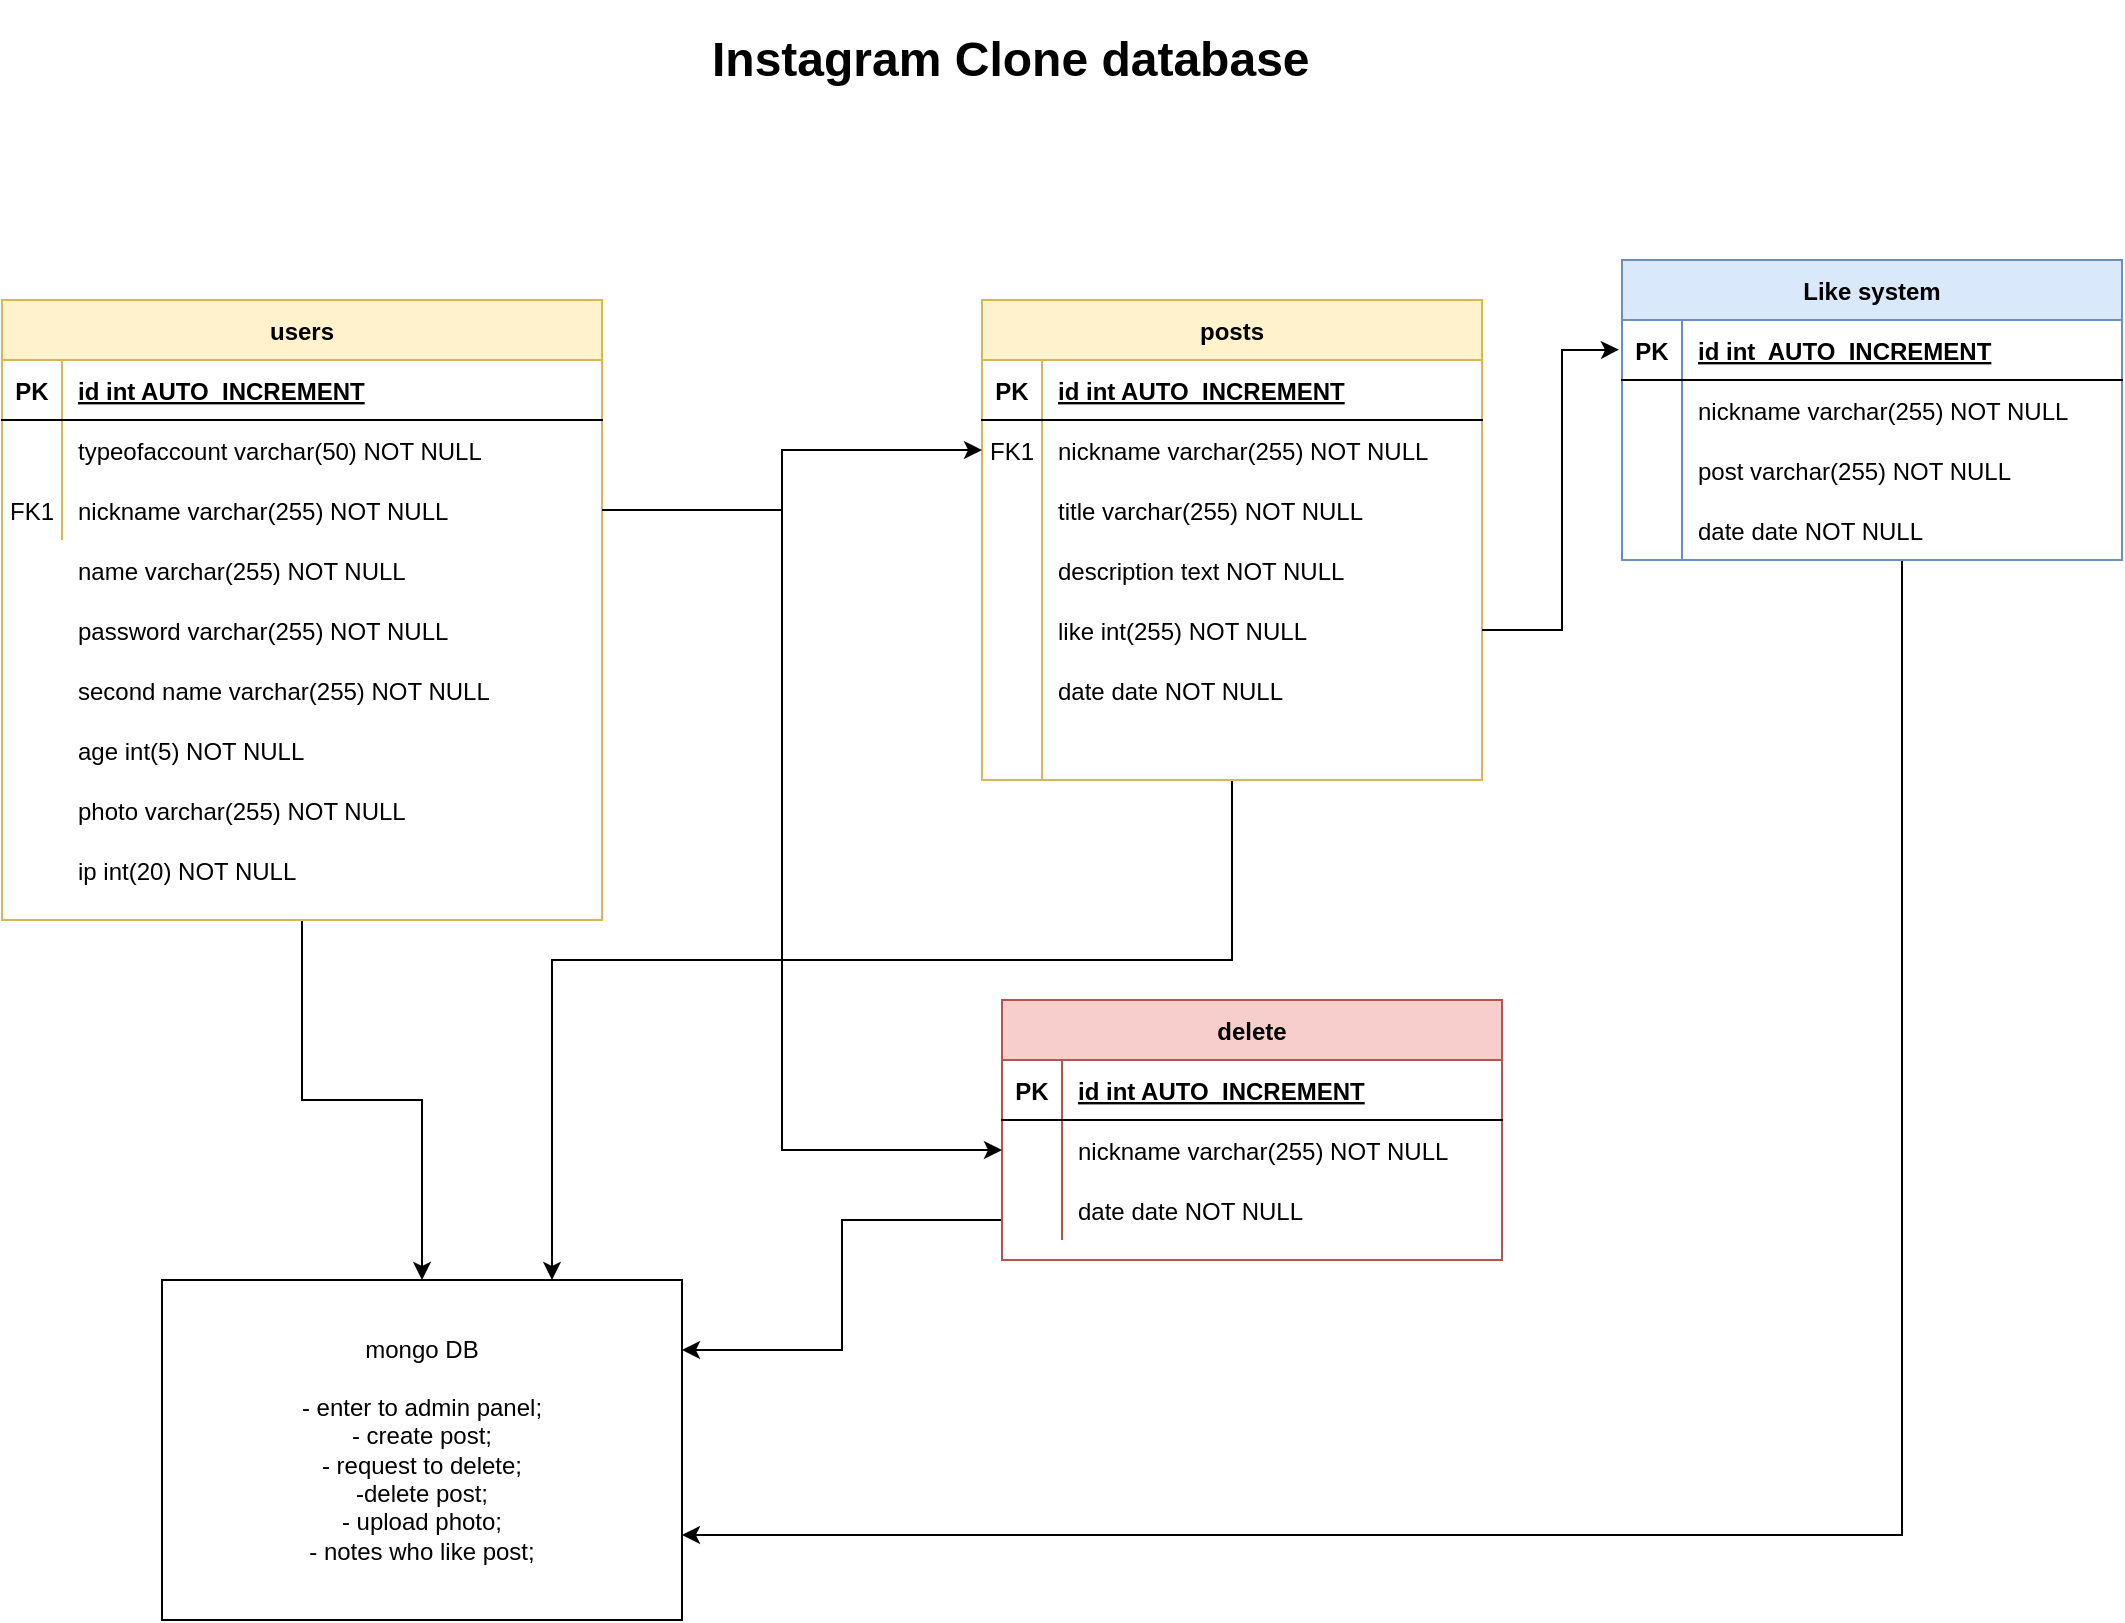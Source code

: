 <mxfile version="13.8.8" type="github">
  <diagram id="R2lEEEUBdFMjLlhIrx00" name="Page-1">
    <mxGraphModel dx="1673" dy="1965" grid="1" gridSize="10" guides="1" tooltips="1" connect="1" arrows="1" fold="1" page="1" pageScale="1" pageWidth="850" pageHeight="1100" math="0" shadow="0" extFonts="Permanent Marker^https://fonts.googleapis.com/css?family=Permanent+Marker">
      <root>
        <mxCell id="0" />
        <mxCell id="1" parent="0" />
        <mxCell id="QIkEINPOBGStjpKCnxDB-57" style="edgeStyle=orthogonalEdgeStyle;rounded=0;orthogonalLoop=1;jettySize=auto;html=1;entryX=0.75;entryY=0;entryDx=0;entryDy=0;" edge="1" parent="1" source="C-vyLk0tnHw3VtMMgP7b-2" target="QIkEINPOBGStjpKCnxDB-55">
          <mxGeometry relative="1" as="geometry">
            <Array as="points">
              <mxPoint x="685" y="450" />
              <mxPoint x="345" y="450" />
            </Array>
          </mxGeometry>
        </mxCell>
        <mxCell id="C-vyLk0tnHw3VtMMgP7b-2" value="posts" style="shape=table;startSize=30;container=1;collapsible=1;childLayout=tableLayout;fixedRows=1;rowLines=0;fontStyle=1;align=center;resizeLast=1;fillColor=#fff2cc;strokeColor=#d6b656;" parent="1" vertex="1">
          <mxGeometry x="560" y="120" width="250" height="240" as="geometry" />
        </mxCell>
        <mxCell id="C-vyLk0tnHw3VtMMgP7b-3" value="" style="shape=partialRectangle;collapsible=0;dropTarget=0;pointerEvents=0;fillColor=none;points=[[0,0.5],[1,0.5]];portConstraint=eastwest;top=0;left=0;right=0;bottom=1;" parent="C-vyLk0tnHw3VtMMgP7b-2" vertex="1">
          <mxGeometry y="30" width="250" height="30" as="geometry" />
        </mxCell>
        <mxCell id="C-vyLk0tnHw3VtMMgP7b-4" value="PK" style="shape=partialRectangle;overflow=hidden;connectable=0;fillColor=none;top=0;left=0;bottom=0;right=0;fontStyle=1;" parent="C-vyLk0tnHw3VtMMgP7b-3" vertex="1">
          <mxGeometry width="30" height="30" as="geometry" />
        </mxCell>
        <mxCell id="C-vyLk0tnHw3VtMMgP7b-5" value="id int AUTO_INCREMENT " style="shape=partialRectangle;overflow=hidden;connectable=0;fillColor=none;top=0;left=0;bottom=0;right=0;align=left;spacingLeft=6;fontStyle=5;" parent="C-vyLk0tnHw3VtMMgP7b-3" vertex="1">
          <mxGeometry x="30" width="220" height="30" as="geometry" />
        </mxCell>
        <mxCell id="QIkEINPOBGStjpKCnxDB-28" value="" style="shape=partialRectangle;collapsible=0;dropTarget=0;pointerEvents=0;fillColor=none;points=[[0,0.5],[1,0.5]];portConstraint=eastwest;top=0;left=0;right=0;bottom=0;" vertex="1" parent="C-vyLk0tnHw3VtMMgP7b-2">
          <mxGeometry y="60" width="250" height="30" as="geometry" />
        </mxCell>
        <mxCell id="QIkEINPOBGStjpKCnxDB-29" value="FK1" style="shape=partialRectangle;overflow=hidden;connectable=0;fillColor=none;top=0;left=0;bottom=0;right=0;" vertex="1" parent="QIkEINPOBGStjpKCnxDB-28">
          <mxGeometry width="30" height="30" as="geometry" />
        </mxCell>
        <mxCell id="QIkEINPOBGStjpKCnxDB-30" value="nickname varchar(255) NOT NULL" style="shape=partialRectangle;overflow=hidden;connectable=0;fillColor=none;top=0;left=0;bottom=0;right=0;align=left;spacingLeft=6;" vertex="1" parent="QIkEINPOBGStjpKCnxDB-28">
          <mxGeometry x="30" width="220" height="30" as="geometry" />
        </mxCell>
        <mxCell id="QIkEINPOBGStjpKCnxDB-12" value="" style="shape=partialRectangle;collapsible=0;dropTarget=0;pointerEvents=0;fillColor=none;points=[[0,0.5],[1,0.5]];portConstraint=eastwest;top=0;left=0;right=0;bottom=0;" vertex="1" parent="C-vyLk0tnHw3VtMMgP7b-2">
          <mxGeometry y="90" width="250" height="30" as="geometry" />
        </mxCell>
        <mxCell id="QIkEINPOBGStjpKCnxDB-13" value="" style="shape=partialRectangle;overflow=hidden;connectable=0;fillColor=none;top=0;left=0;bottom=0;right=0;" vertex="1" parent="QIkEINPOBGStjpKCnxDB-12">
          <mxGeometry width="30" height="30" as="geometry" />
        </mxCell>
        <mxCell id="QIkEINPOBGStjpKCnxDB-14" value="title varchar(255) NOT NULL" style="shape=partialRectangle;overflow=hidden;connectable=0;fillColor=none;top=0;left=0;bottom=0;right=0;align=left;spacingLeft=6;" vertex="1" parent="QIkEINPOBGStjpKCnxDB-12">
          <mxGeometry x="30" width="220" height="30" as="geometry" />
        </mxCell>
        <mxCell id="QIkEINPOBGStjpKCnxDB-18" value="" style="shape=partialRectangle;collapsible=0;dropTarget=0;pointerEvents=0;fillColor=none;points=[[0,0.5],[1,0.5]];portConstraint=eastwest;top=0;left=0;right=0;bottom=0;" vertex="1" parent="C-vyLk0tnHw3VtMMgP7b-2">
          <mxGeometry y="120" width="250" height="30" as="geometry" />
        </mxCell>
        <mxCell id="QIkEINPOBGStjpKCnxDB-19" value="" style="shape=partialRectangle;overflow=hidden;connectable=0;fillColor=none;top=0;left=0;bottom=0;right=0;" vertex="1" parent="QIkEINPOBGStjpKCnxDB-18">
          <mxGeometry width="30" height="30" as="geometry" />
        </mxCell>
        <mxCell id="QIkEINPOBGStjpKCnxDB-20" value="description text NOT NULL" style="shape=partialRectangle;overflow=hidden;connectable=0;fillColor=none;top=0;left=0;bottom=0;right=0;align=left;spacingLeft=6;" vertex="1" parent="QIkEINPOBGStjpKCnxDB-18">
          <mxGeometry x="30" width="220" height="30" as="geometry" />
        </mxCell>
        <mxCell id="QIkEINPOBGStjpKCnxDB-32" value="" style="shape=partialRectangle;collapsible=0;dropTarget=0;pointerEvents=0;fillColor=none;points=[[0,0.5],[1,0.5]];portConstraint=eastwest;top=0;left=0;right=0;bottom=0;" vertex="1" parent="C-vyLk0tnHw3VtMMgP7b-2">
          <mxGeometry y="150" width="250" height="30" as="geometry" />
        </mxCell>
        <mxCell id="QIkEINPOBGStjpKCnxDB-33" value="" style="shape=partialRectangle;overflow=hidden;connectable=0;fillColor=none;top=0;left=0;bottom=0;right=0;" vertex="1" parent="QIkEINPOBGStjpKCnxDB-32">
          <mxGeometry width="30" height="30" as="geometry" />
        </mxCell>
        <mxCell id="QIkEINPOBGStjpKCnxDB-34" value="like int(255) NOT NULL" style="shape=partialRectangle;overflow=hidden;connectable=0;fillColor=none;top=0;left=0;bottom=0;right=0;align=left;spacingLeft=6;" vertex="1" parent="QIkEINPOBGStjpKCnxDB-32">
          <mxGeometry x="30" width="220" height="30" as="geometry" />
        </mxCell>
        <mxCell id="QIkEINPOBGStjpKCnxDB-24" value="" style="shape=partialRectangle;collapsible=0;dropTarget=0;pointerEvents=0;fillColor=none;points=[[0,0.5],[1,0.5]];portConstraint=eastwest;top=0;left=0;right=0;bottom=0;" vertex="1" parent="C-vyLk0tnHw3VtMMgP7b-2">
          <mxGeometry y="180" width="250" height="30" as="geometry" />
        </mxCell>
        <mxCell id="QIkEINPOBGStjpKCnxDB-25" value="" style="shape=partialRectangle;overflow=hidden;connectable=0;fillColor=none;top=0;left=0;bottom=0;right=0;" vertex="1" parent="QIkEINPOBGStjpKCnxDB-24">
          <mxGeometry width="30" height="30" as="geometry" />
        </mxCell>
        <mxCell id="QIkEINPOBGStjpKCnxDB-26" value="date date NOT NULL" style="shape=partialRectangle;overflow=hidden;connectable=0;fillColor=none;top=0;left=0;bottom=0;right=0;align=left;spacingLeft=6;" vertex="1" parent="QIkEINPOBGStjpKCnxDB-24">
          <mxGeometry x="30" width="220" height="30" as="geometry" />
        </mxCell>
        <mxCell id="C-vyLk0tnHw3VtMMgP7b-9" value="" style="shape=partialRectangle;collapsible=0;dropTarget=0;pointerEvents=0;fillColor=none;points=[[0,0.5],[1,0.5]];portConstraint=eastwest;top=0;left=0;right=0;bottom=0;" parent="C-vyLk0tnHw3VtMMgP7b-2" vertex="1">
          <mxGeometry y="210" width="250" height="30" as="geometry" />
        </mxCell>
        <mxCell id="C-vyLk0tnHw3VtMMgP7b-10" value="" style="shape=partialRectangle;overflow=hidden;connectable=0;fillColor=none;top=0;left=0;bottom=0;right=0;" parent="C-vyLk0tnHw3VtMMgP7b-9" vertex="1">
          <mxGeometry width="30" height="30" as="geometry" />
        </mxCell>
        <mxCell id="C-vyLk0tnHw3VtMMgP7b-11" value="" style="shape=partialRectangle;overflow=hidden;connectable=0;fillColor=none;top=0;left=0;bottom=0;right=0;align=left;spacingLeft=6;" parent="C-vyLk0tnHw3VtMMgP7b-9" vertex="1">
          <mxGeometry x="30" width="220" height="30" as="geometry" />
        </mxCell>
        <mxCell id="QIkEINPOBGStjpKCnxDB-50" style="edgeStyle=orthogonalEdgeStyle;rounded=0;orthogonalLoop=1;jettySize=auto;html=1;entryX=1;entryY=0.75;entryDx=0;entryDy=0;" edge="1" parent="1" source="C-vyLk0tnHw3VtMMgP7b-13">
          <mxGeometry relative="1" as="geometry">
            <mxPoint x="410" y="645" as="targetPoint" />
            <Array as="points">
              <mxPoint x="490" y="580" />
              <mxPoint x="490" y="645" />
            </Array>
          </mxGeometry>
        </mxCell>
        <mxCell id="C-vyLk0tnHw3VtMMgP7b-13" value="delete" style="shape=table;startSize=30;container=1;collapsible=1;childLayout=tableLayout;fixedRows=1;rowLines=0;fontStyle=1;align=center;resizeLast=1;fillColor=#f8cecc;strokeColor=#b85450;" parent="1" vertex="1">
          <mxGeometry x="570" y="470" width="250" height="130" as="geometry" />
        </mxCell>
        <mxCell id="C-vyLk0tnHw3VtMMgP7b-14" value="" style="shape=partialRectangle;collapsible=0;dropTarget=0;pointerEvents=0;fillColor=none;points=[[0,0.5],[1,0.5]];portConstraint=eastwest;top=0;left=0;right=0;bottom=1;" parent="C-vyLk0tnHw3VtMMgP7b-13" vertex="1">
          <mxGeometry y="30" width="250" height="30" as="geometry" />
        </mxCell>
        <mxCell id="C-vyLk0tnHw3VtMMgP7b-15" value="PK" style="shape=partialRectangle;overflow=hidden;connectable=0;fillColor=none;top=0;left=0;bottom=0;right=0;fontStyle=1;" parent="C-vyLk0tnHw3VtMMgP7b-14" vertex="1">
          <mxGeometry width="30" height="30" as="geometry" />
        </mxCell>
        <mxCell id="C-vyLk0tnHw3VtMMgP7b-16" value="id int AUTO_INCREMENT " style="shape=partialRectangle;overflow=hidden;connectable=0;fillColor=none;top=0;left=0;bottom=0;right=0;align=left;spacingLeft=6;fontStyle=5;" parent="C-vyLk0tnHw3VtMMgP7b-14" vertex="1">
          <mxGeometry x="30" width="220" height="30" as="geometry" />
        </mxCell>
        <mxCell id="C-vyLk0tnHw3VtMMgP7b-17" value="" style="shape=partialRectangle;collapsible=0;dropTarget=0;pointerEvents=0;fillColor=none;points=[[0,0.5],[1,0.5]];portConstraint=eastwest;top=0;left=0;right=0;bottom=0;" parent="C-vyLk0tnHw3VtMMgP7b-13" vertex="1">
          <mxGeometry y="60" width="250" height="30" as="geometry" />
        </mxCell>
        <mxCell id="C-vyLk0tnHw3VtMMgP7b-18" value="" style="shape=partialRectangle;overflow=hidden;connectable=0;fillColor=none;top=0;left=0;bottom=0;right=0;" parent="C-vyLk0tnHw3VtMMgP7b-17" vertex="1">
          <mxGeometry width="30" height="30" as="geometry" />
        </mxCell>
        <mxCell id="C-vyLk0tnHw3VtMMgP7b-19" value="nickname varchar(255) NOT NULL" style="shape=partialRectangle;overflow=hidden;connectable=0;fillColor=none;top=0;left=0;bottom=0;right=0;align=left;spacingLeft=6;" parent="C-vyLk0tnHw3VtMMgP7b-17" vertex="1">
          <mxGeometry x="30" width="220" height="30" as="geometry" />
        </mxCell>
        <mxCell id="C-vyLk0tnHw3VtMMgP7b-20" value="" style="shape=partialRectangle;collapsible=0;dropTarget=0;pointerEvents=0;fillColor=none;points=[[0,0.5],[1,0.5]];portConstraint=eastwest;top=0;left=0;right=0;bottom=0;" parent="C-vyLk0tnHw3VtMMgP7b-13" vertex="1">
          <mxGeometry y="90" width="250" height="30" as="geometry" />
        </mxCell>
        <mxCell id="C-vyLk0tnHw3VtMMgP7b-21" value="" style="shape=partialRectangle;overflow=hidden;connectable=0;fillColor=none;top=0;left=0;bottom=0;right=0;" parent="C-vyLk0tnHw3VtMMgP7b-20" vertex="1">
          <mxGeometry width="30" height="30" as="geometry" />
        </mxCell>
        <mxCell id="C-vyLk0tnHw3VtMMgP7b-22" value="date date NOT NULL" style="shape=partialRectangle;overflow=hidden;connectable=0;fillColor=none;top=0;left=0;bottom=0;right=0;align=left;spacingLeft=6;" parent="C-vyLk0tnHw3VtMMgP7b-20" vertex="1">
          <mxGeometry x="30" width="220" height="30" as="geometry" />
        </mxCell>
        <mxCell id="QIkEINPOBGStjpKCnxDB-56" style="edgeStyle=orthogonalEdgeStyle;rounded=0;orthogonalLoop=1;jettySize=auto;html=1;entryX=0.5;entryY=0;entryDx=0;entryDy=0;" edge="1" parent="1" source="C-vyLk0tnHw3VtMMgP7b-23" target="QIkEINPOBGStjpKCnxDB-55">
          <mxGeometry relative="1" as="geometry" />
        </mxCell>
        <mxCell id="C-vyLk0tnHw3VtMMgP7b-23" value="users" style="shape=table;startSize=30;container=1;collapsible=1;childLayout=tableLayout;fixedRows=1;rowLines=0;fontStyle=1;align=center;resizeLast=1;fillColor=#fff2cc;strokeColor=#d6b656;" parent="1" vertex="1">
          <mxGeometry x="70" y="120" width="300" height="310" as="geometry" />
        </mxCell>
        <mxCell id="C-vyLk0tnHw3VtMMgP7b-24" value="" style="shape=partialRectangle;collapsible=0;dropTarget=0;pointerEvents=0;fillColor=none;points=[[0,0.5],[1,0.5]];portConstraint=eastwest;top=0;left=0;right=0;bottom=1;" parent="C-vyLk0tnHw3VtMMgP7b-23" vertex="1">
          <mxGeometry y="30" width="300" height="30" as="geometry" />
        </mxCell>
        <mxCell id="C-vyLk0tnHw3VtMMgP7b-25" value="PK" style="shape=partialRectangle;overflow=hidden;connectable=0;fillColor=none;top=0;left=0;bottom=0;right=0;fontStyle=1;" parent="C-vyLk0tnHw3VtMMgP7b-24" vertex="1">
          <mxGeometry width="30" height="30" as="geometry" />
        </mxCell>
        <mxCell id="C-vyLk0tnHw3VtMMgP7b-26" value="id int AUTO_INCREMENT " style="shape=partialRectangle;overflow=hidden;connectable=0;fillColor=none;top=0;left=0;bottom=0;right=0;align=left;spacingLeft=6;fontStyle=5;" parent="C-vyLk0tnHw3VtMMgP7b-24" vertex="1">
          <mxGeometry x="30" width="270" height="30" as="geometry" />
        </mxCell>
        <mxCell id="C-vyLk0tnHw3VtMMgP7b-27" value="" style="shape=partialRectangle;collapsible=0;dropTarget=0;pointerEvents=0;fillColor=none;points=[[0,0.5],[1,0.5]];portConstraint=eastwest;top=0;left=0;right=0;bottom=0;" parent="C-vyLk0tnHw3VtMMgP7b-23" vertex="1">
          <mxGeometry y="60" width="300" height="30" as="geometry" />
        </mxCell>
        <mxCell id="C-vyLk0tnHw3VtMMgP7b-28" value="" style="shape=partialRectangle;overflow=hidden;connectable=0;fillColor=none;top=0;left=0;bottom=0;right=0;" parent="C-vyLk0tnHw3VtMMgP7b-27" vertex="1">
          <mxGeometry width="30" height="30" as="geometry" />
        </mxCell>
        <mxCell id="C-vyLk0tnHw3VtMMgP7b-29" value="" style="shape=partialRectangle;overflow=hidden;connectable=0;fillColor=none;top=0;left=0;bottom=0;right=0;align=left;spacingLeft=6;" parent="C-vyLk0tnHw3VtMMgP7b-27" vertex="1">
          <mxGeometry x="30" width="270" height="30" as="geometry" />
        </mxCell>
        <mxCell id="C-vyLk0tnHw3VtMMgP7b-6" value="" style="shape=partialRectangle;collapsible=0;dropTarget=0;pointerEvents=0;fillColor=none;points=[[0,0.5],[1,0.5]];portConstraint=eastwest;top=0;left=0;right=0;bottom=0;" parent="C-vyLk0tnHw3VtMMgP7b-23" vertex="1">
          <mxGeometry y="90" width="300" height="30" as="geometry" />
        </mxCell>
        <mxCell id="C-vyLk0tnHw3VtMMgP7b-7" value="FK1" style="shape=partialRectangle;overflow=hidden;connectable=0;fillColor=none;top=0;left=0;bottom=0;right=0;" parent="C-vyLk0tnHw3VtMMgP7b-6" vertex="1">
          <mxGeometry width="30" height="30" as="geometry" />
        </mxCell>
        <mxCell id="C-vyLk0tnHw3VtMMgP7b-8" value="nickname varchar(255) NOT NULL" style="shape=partialRectangle;overflow=hidden;connectable=0;fillColor=none;top=0;left=0;bottom=0;right=0;align=left;spacingLeft=6;" parent="C-vyLk0tnHw3VtMMgP7b-6" vertex="1">
          <mxGeometry x="30" width="270" height="30" as="geometry" />
        </mxCell>
        <mxCell id="QIkEINPOBGStjpKCnxDB-58" style="edgeStyle=orthogonalEdgeStyle;rounded=0;orthogonalLoop=1;jettySize=auto;html=1;entryX=1;entryY=0.75;entryDx=0;entryDy=0;" edge="1" parent="1" source="gh7-r8IVdGVvYdA096_q-3" target="QIkEINPOBGStjpKCnxDB-55">
          <mxGeometry relative="1" as="geometry">
            <Array as="points">
              <mxPoint x="1020" y="737" />
            </Array>
          </mxGeometry>
        </mxCell>
        <mxCell id="gh7-r8IVdGVvYdA096_q-3" value="Like system" style="shape=table;startSize=30;container=1;collapsible=1;childLayout=tableLayout;fixedRows=1;rowLines=0;fontStyle=1;align=center;resizeLast=1;fillColor=#dae8fc;strokeColor=#6c8ebf;" parent="1" vertex="1">
          <mxGeometry x="880" y="100" width="250" height="150" as="geometry" />
        </mxCell>
        <mxCell id="gh7-r8IVdGVvYdA096_q-4" value="" style="shape=partialRectangle;collapsible=0;dropTarget=0;pointerEvents=0;fillColor=none;points=[[0,0.5],[1,0.5]];portConstraint=eastwest;top=0;left=0;right=0;bottom=1;" parent="gh7-r8IVdGVvYdA096_q-3" vertex="1">
          <mxGeometry y="30" width="250" height="30" as="geometry" />
        </mxCell>
        <mxCell id="gh7-r8IVdGVvYdA096_q-5" value="PK" style="shape=partialRectangle;overflow=hidden;connectable=0;fillColor=none;top=0;left=0;bottom=0;right=0;fontStyle=1;" parent="gh7-r8IVdGVvYdA096_q-4" vertex="1">
          <mxGeometry width="30" height="30" as="geometry" />
        </mxCell>
        <mxCell id="gh7-r8IVdGVvYdA096_q-6" value="id int  AUTO_INCREMENT" style="shape=partialRectangle;overflow=hidden;connectable=0;fillColor=none;top=0;left=0;bottom=0;right=0;align=left;spacingLeft=6;fontStyle=5;" parent="gh7-r8IVdGVvYdA096_q-4" vertex="1">
          <mxGeometry x="30" width="220" height="30" as="geometry" />
        </mxCell>
        <mxCell id="gh7-r8IVdGVvYdA096_q-7" value="" style="shape=partialRectangle;collapsible=0;dropTarget=0;pointerEvents=0;fillColor=none;points=[[0,0.5],[1,0.5]];portConstraint=eastwest;top=0;left=0;right=0;bottom=0;" parent="gh7-r8IVdGVvYdA096_q-3" vertex="1">
          <mxGeometry y="60" width="250" height="30" as="geometry" />
        </mxCell>
        <mxCell id="gh7-r8IVdGVvYdA096_q-8" value="" style="shape=partialRectangle;overflow=hidden;connectable=0;fillColor=none;top=0;left=0;bottom=0;right=0;" parent="gh7-r8IVdGVvYdA096_q-7" vertex="1">
          <mxGeometry width="30" height="30" as="geometry" />
        </mxCell>
        <mxCell id="gh7-r8IVdGVvYdA096_q-9" value="nickname varchar(255) NOT NULL" style="shape=partialRectangle;overflow=hidden;connectable=0;fillColor=none;top=0;left=0;bottom=0;right=0;align=left;spacingLeft=6;" parent="gh7-r8IVdGVvYdA096_q-7" vertex="1">
          <mxGeometry x="30" width="220" height="30" as="geometry" />
        </mxCell>
        <mxCell id="gh7-r8IVdGVvYdA096_q-10" value="" style="shape=partialRectangle;collapsible=0;dropTarget=0;pointerEvents=0;fillColor=none;points=[[0,0.5],[1,0.5]];portConstraint=eastwest;top=0;left=0;right=0;bottom=0;" parent="gh7-r8IVdGVvYdA096_q-3" vertex="1">
          <mxGeometry y="90" width="250" height="30" as="geometry" />
        </mxCell>
        <mxCell id="gh7-r8IVdGVvYdA096_q-11" value="" style="shape=partialRectangle;overflow=hidden;connectable=0;fillColor=none;top=0;left=0;bottom=0;right=0;" parent="gh7-r8IVdGVvYdA096_q-10" vertex="1">
          <mxGeometry width="30" height="30" as="geometry" />
        </mxCell>
        <mxCell id="gh7-r8IVdGVvYdA096_q-12" value="post varchar(255) NOT NULL" style="shape=partialRectangle;overflow=hidden;connectable=0;fillColor=none;top=0;left=0;bottom=0;right=0;align=left;spacingLeft=6;" parent="gh7-r8IVdGVvYdA096_q-10" vertex="1">
          <mxGeometry x="30" width="220" height="30" as="geometry" />
        </mxCell>
        <mxCell id="QIkEINPOBGStjpKCnxDB-35" value="" style="shape=partialRectangle;collapsible=0;dropTarget=0;pointerEvents=0;fillColor=none;points=[[0,0.5],[1,0.5]];portConstraint=eastwest;top=0;left=0;right=0;bottom=0;" vertex="1" parent="gh7-r8IVdGVvYdA096_q-3">
          <mxGeometry y="120" width="250" height="30" as="geometry" />
        </mxCell>
        <mxCell id="QIkEINPOBGStjpKCnxDB-36" value="" style="shape=partialRectangle;overflow=hidden;connectable=0;fillColor=none;top=0;left=0;bottom=0;right=0;" vertex="1" parent="QIkEINPOBGStjpKCnxDB-35">
          <mxGeometry width="30" height="30" as="geometry" />
        </mxCell>
        <mxCell id="QIkEINPOBGStjpKCnxDB-37" value="date date NOT NULL" style="shape=partialRectangle;overflow=hidden;connectable=0;fillColor=none;top=0;left=0;bottom=0;right=0;align=left;spacingLeft=6;" vertex="1" parent="QIkEINPOBGStjpKCnxDB-35">
          <mxGeometry x="30" width="220" height="30" as="geometry" />
        </mxCell>
        <mxCell id="QIkEINPOBGStjpKCnxDB-1" value="typeofaccount varchar(50) NOT NULL" style="shape=partialRectangle;overflow=hidden;connectable=0;fillColor=none;top=0;left=0;bottom=0;right=0;align=left;spacingLeft=6;" vertex="1" parent="1">
          <mxGeometry x="100" y="180" width="220" height="30" as="geometry" />
        </mxCell>
        <mxCell id="QIkEINPOBGStjpKCnxDB-2" value="password varchar(255) NOT NULL" style="shape=partialRectangle;overflow=hidden;connectable=0;fillColor=none;top=0;left=0;bottom=0;right=0;align=left;spacingLeft=6;" vertex="1" parent="1">
          <mxGeometry x="100" y="270" width="220" height="30" as="geometry" />
        </mxCell>
        <mxCell id="QIkEINPOBGStjpKCnxDB-3" value="second name varchar(255) NOT NULL" style="shape=partialRectangle;overflow=hidden;connectable=0;fillColor=none;top=0;left=0;bottom=0;right=0;align=left;spacingLeft=6;" vertex="1" parent="1">
          <mxGeometry x="100" y="300" width="220" height="30" as="geometry" />
        </mxCell>
        <mxCell id="QIkEINPOBGStjpKCnxDB-4" value="ip int(20) NOT NULL" style="shape=partialRectangle;overflow=hidden;connectable=0;fillColor=none;top=0;left=0;bottom=0;right=0;align=left;spacingLeft=6;" vertex="1" parent="1">
          <mxGeometry x="100" y="390" width="220" height="30" as="geometry" />
        </mxCell>
        <mxCell id="QIkEINPOBGStjpKCnxDB-5" value="age int(5) NOT NULL" style="shape=partialRectangle;overflow=hidden;connectable=0;fillColor=none;top=0;left=0;bottom=0;right=0;align=left;spacingLeft=6;" vertex="1" parent="1">
          <mxGeometry x="100" y="330" width="220" height="30" as="geometry" />
        </mxCell>
        <mxCell id="QIkEINPOBGStjpKCnxDB-6" value="photo varchar(255) NOT NULL" style="shape=partialRectangle;overflow=hidden;connectable=0;fillColor=none;top=0;left=0;bottom=0;right=0;align=left;spacingLeft=6;" vertex="1" parent="1">
          <mxGeometry x="100" y="360" width="220" height="30" as="geometry" />
        </mxCell>
        <mxCell id="QIkEINPOBGStjpKCnxDB-8" value="name varchar(255) NOT NULL" style="shape=partialRectangle;overflow=hidden;connectable=0;fillColor=none;top=0;left=0;bottom=0;right=0;align=left;spacingLeft=6;" vertex="1" parent="1">
          <mxGeometry x="100" y="240" width="220" height="30" as="geometry" />
        </mxCell>
        <mxCell id="QIkEINPOBGStjpKCnxDB-31" style="edgeStyle=orthogonalEdgeStyle;rounded=0;orthogonalLoop=1;jettySize=auto;html=1;" edge="1" parent="1" source="C-vyLk0tnHw3VtMMgP7b-6" target="QIkEINPOBGStjpKCnxDB-28">
          <mxGeometry relative="1" as="geometry">
            <mxPoint x="380" y="225" as="targetPoint" />
            <Array as="points">
              <mxPoint x="460" y="225" />
              <mxPoint x="460" y="195" />
            </Array>
          </mxGeometry>
        </mxCell>
        <mxCell id="QIkEINPOBGStjpKCnxDB-45" style="edgeStyle=orthogonalEdgeStyle;rounded=0;orthogonalLoop=1;jettySize=auto;html=1;entryX=-0.006;entryY=0.494;entryDx=0;entryDy=0;entryPerimeter=0;" edge="1" parent="1" source="QIkEINPOBGStjpKCnxDB-32" target="gh7-r8IVdGVvYdA096_q-4">
          <mxGeometry relative="1" as="geometry">
            <mxPoint x="870" y="140" as="targetPoint" />
            <Array as="points">
              <mxPoint x="850" y="285" />
              <mxPoint x="850" y="145" />
              <mxPoint x="870" y="145" />
            </Array>
          </mxGeometry>
        </mxCell>
        <mxCell id="QIkEINPOBGStjpKCnxDB-48" style="edgeStyle=orthogonalEdgeStyle;rounded=0;orthogonalLoop=1;jettySize=auto;html=1;" edge="1" parent="1" source="C-vyLk0tnHw3VtMMgP7b-6" target="C-vyLk0tnHw3VtMMgP7b-17">
          <mxGeometry relative="1" as="geometry">
            <Array as="points">
              <mxPoint x="460" y="225" />
              <mxPoint x="460" y="545" />
            </Array>
          </mxGeometry>
        </mxCell>
        <mxCell id="QIkEINPOBGStjpKCnxDB-53" value="&lt;h1&gt;Instagram Clone database&lt;br&gt;&lt;/h1&gt;&lt;p&gt;&lt;br&gt;&lt;/p&gt;" style="text;html=1;strokeColor=none;fillColor=none;spacing=5;spacingTop=-20;whiteSpace=wrap;overflow=hidden;rounded=0;" vertex="1" parent="1">
          <mxGeometry x="420" y="-20" width="400" height="60" as="geometry" />
        </mxCell>
        <mxCell id="QIkEINPOBGStjpKCnxDB-55" value="&lt;div&gt;mongo DB&lt;/div&gt;&lt;div&gt;&lt;br&gt;&lt;/div&gt;&lt;div&gt;- enter to admin panel;&lt;/div&gt;&lt;div&gt;- create post;&lt;/div&gt;&lt;div&gt;- request to delete;&lt;/div&gt;&lt;div&gt;-delete post;&lt;/div&gt;&lt;div&gt;- upload photo;&lt;/div&gt;&lt;div&gt;- notes who like post;&lt;br&gt;&lt;/div&gt;" style="rounded=0;whiteSpace=wrap;html=1;" vertex="1" parent="1">
          <mxGeometry x="150" y="610" width="260" height="170" as="geometry" />
        </mxCell>
      </root>
    </mxGraphModel>
  </diagram>
</mxfile>
